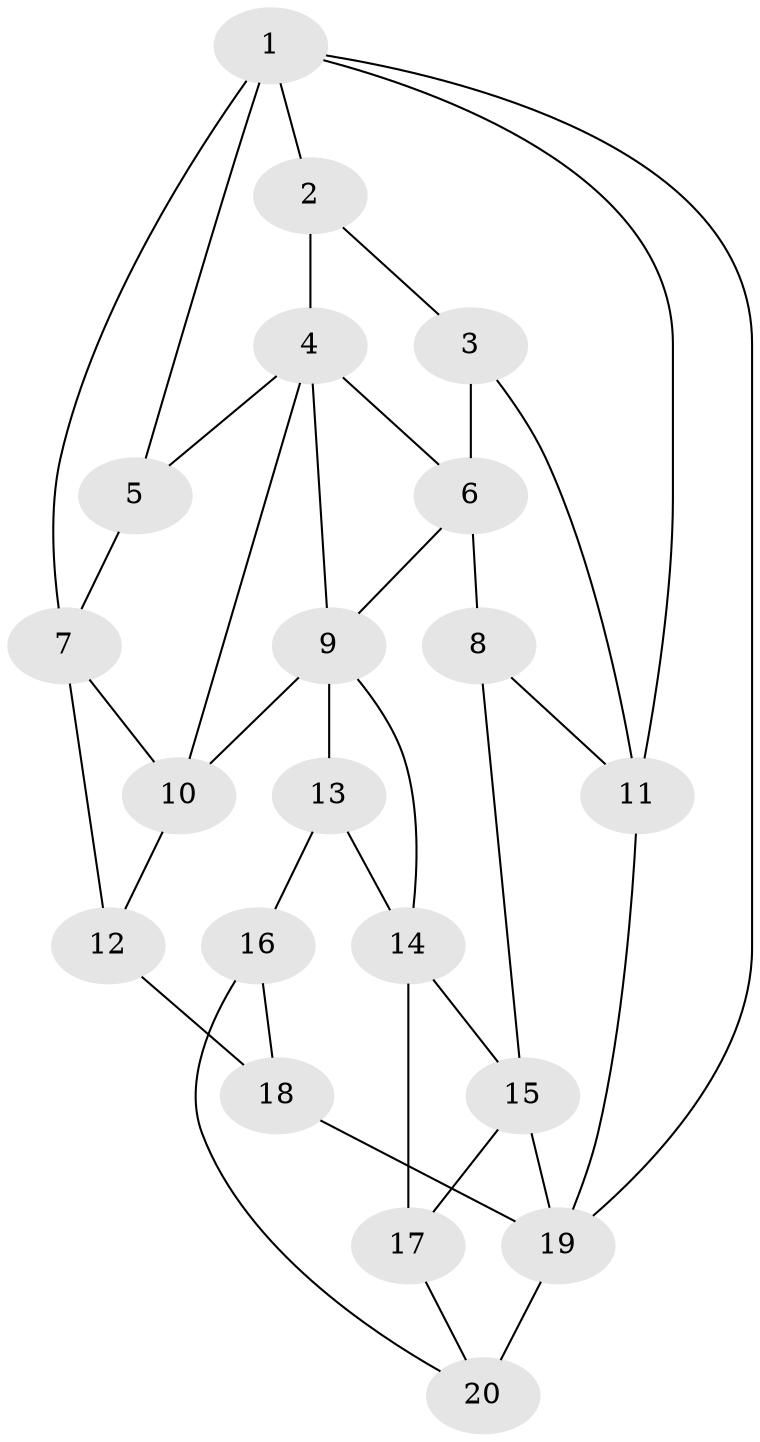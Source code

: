 // original degree distribution, {3: 0.030303030303030304, 6: 0.19696969696969696, 5: 0.5454545454545454, 4: 0.22727272727272727}
// Generated by graph-tools (version 1.1) at 2025/38/03/04/25 23:38:25]
// undirected, 20 vertices, 37 edges
graph export_dot {
  node [color=gray90,style=filled];
  1;
  2;
  3;
  4;
  5;
  6;
  7;
  8;
  9;
  10;
  11;
  12;
  13;
  14;
  15;
  16;
  17;
  18;
  19;
  20;
  1 -- 2 [weight=1.0];
  1 -- 5 [weight=2.0];
  1 -- 7 [weight=1.0];
  1 -- 11 [weight=1.0];
  1 -- 19 [weight=1.0];
  2 -- 3 [weight=1.0];
  2 -- 4 [weight=1.0];
  3 -- 6 [weight=2.0];
  3 -- 11 [weight=1.0];
  4 -- 5 [weight=1.0];
  4 -- 6 [weight=1.0];
  4 -- 9 [weight=1.0];
  4 -- 10 [weight=1.0];
  5 -- 7 [weight=1.0];
  6 -- 8 [weight=2.0];
  6 -- 9 [weight=1.0];
  7 -- 10 [weight=1.0];
  7 -- 12 [weight=2.0];
  8 -- 11 [weight=1.0];
  8 -- 15 [weight=1.0];
  9 -- 10 [weight=1.0];
  9 -- 13 [weight=2.0];
  9 -- 14 [weight=1.0];
  10 -- 12 [weight=1.0];
  11 -- 19 [weight=2.0];
  12 -- 18 [weight=2.0];
  13 -- 14 [weight=1.0];
  13 -- 16 [weight=2.0];
  14 -- 15 [weight=1.0];
  14 -- 17 [weight=2.0];
  15 -- 17 [weight=1.0];
  15 -- 19 [weight=1.0];
  16 -- 18 [weight=1.0];
  16 -- 20 [weight=1.0];
  17 -- 20 [weight=1.0];
  18 -- 19 [weight=1.0];
  19 -- 20 [weight=2.0];
}
